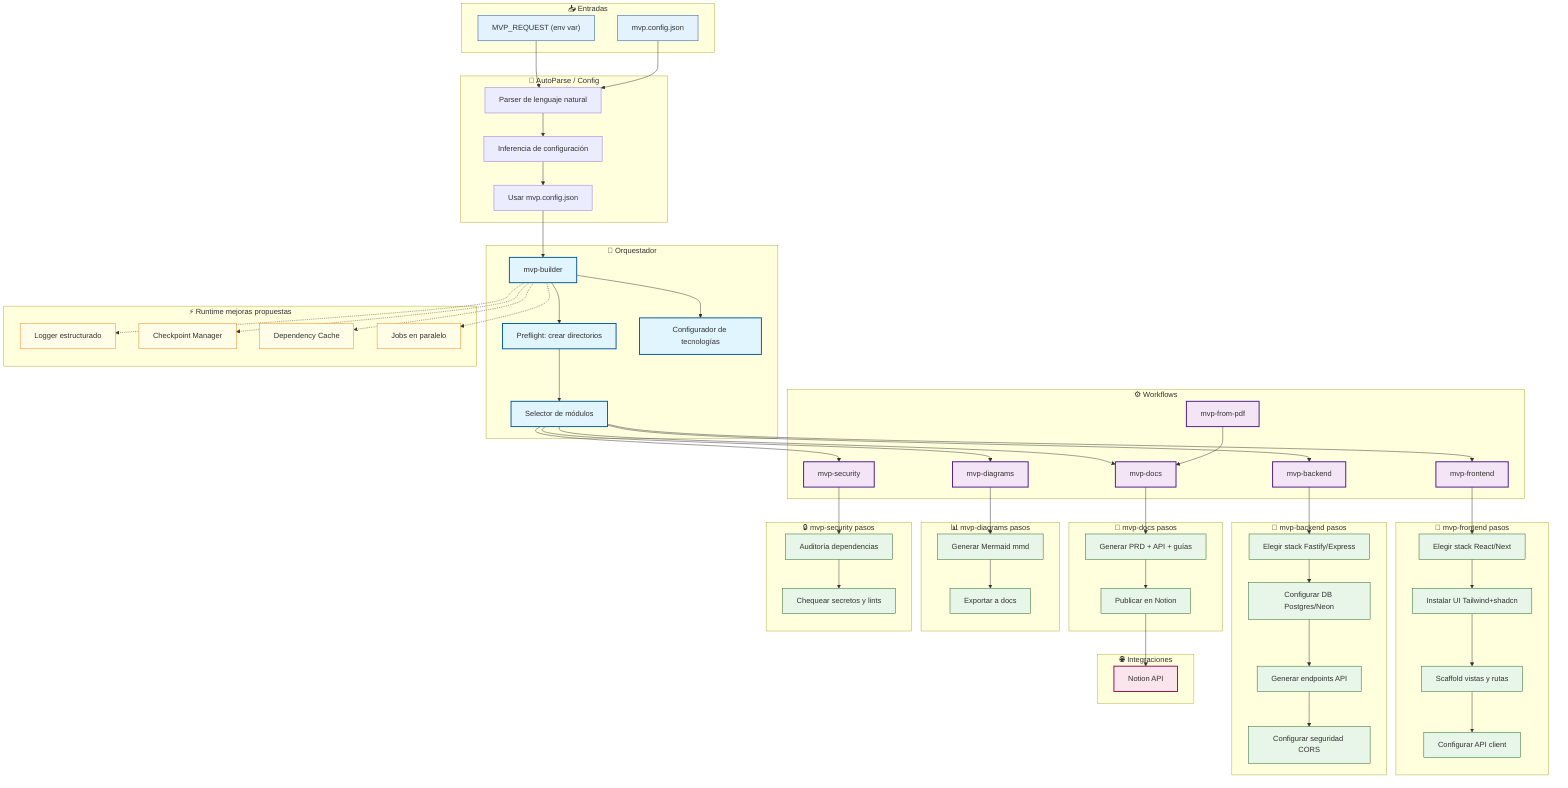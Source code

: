 graph TB
    subgraph inputs ["📥 Entradas"]
        I1["MVP_REQUEST (env var)"]
        I3["mvp.config.json"]
    end

    subgraph autoparse ["🧠 AutoParse / Config"]
        AP1["Parser de lenguaje natural"]
        AP2["Inferencia de configuración"]
        AP3["Usar mvp.config.json"]
    end

    subgraph orchestrator ["🎯 Orquestador"]
        B1["mvp-builder"]
        B2["Preflight: crear directorios"]
        B3["Selector de módulos"]
        B4["Configurador de tecnologías"]
    end

    subgraph workflows ["⚙️ Workflows"]
        WPDF["mvp-from-pdf"]
        WDOCS["mvp-docs"]
        WFE["mvp-frontend"]
        WBE["mvp-backend"]
        WDIAG["mvp-diagrams"]
        WSEC["mvp-security"]
    end

    subgraph docsSteps ["📝 mvp-docs pasos"]
        DOC1["Generar PRD + API + guías"]
        DOC2["Publicar en Notion"]
    end

    subgraph frontendSteps ["🎨 mvp-frontend pasos"]
        FE1["Elegir stack React/Next"]
        FE2["Instalar UI Tailwind+shadcn"]
        FE3["Scaffold vistas y rutas"]
        FE4["Configurar API client"]
    end

    subgraph backendSteps ["🔧 mvp-backend pasos"]
        BE1["Elegir stack Fastify/Express"]
        BE2["Configurar DB Postgres/Neon"]
        BE3["Generar endpoints API"]
        BE4["Configurar seguridad CORS"]
    end

    subgraph diagramSteps ["📊 mvp-diagrams pasos"]
        DG1["Generar Mermaid mmd"]
        DG2["Exportar a docs"]
    end

    subgraph securitySteps ["🔒 mvp-security pasos"]
        SC1["Auditoría dependencias"]
        SC2["Chequear secretos y lints"]
    end

    subgraph integrations ["🌐 Integraciones"]
        N1["Notion API"]
    end

    subgraph runtime ["⚡ Runtime mejoras propuestas"]
        LG["Logger estructurado"]
        CK["Checkpoint Manager"]
        DP["Dependency Cache"]
        PR["Jobs en paralelo"]
    end

    %% Flujo principal
    I1 --> AP1
    I3 --> AP1
    AP1 --> AP2
    AP2 --> AP3
    AP3 --> B1
    B1 --> B2
    B2 --> B3
    B1 --> B4

    %% Orquestador a workflows
    B3 --> WDOCS
    B3 --> WFE
    B3 --> WBE
    B3 --> WDIAG
    B3 --> WSEC
    WPDF --> WDOCS

    %% Workflows a pasos internos
    WDOCS --> DOC1
    DOC1 --> DOC2
    DOC2 --> N1

    WFE --> FE1
    FE1 --> FE2
    FE2 --> FE3
    FE3 --> FE4

    WBE --> BE1
    BE1 --> BE2
    BE2 --> BE3
    BE3 --> BE4

    WDIAG --> DG1
    DG1 --> DG2

    WSEC --> SC1
    SC1 --> SC2

    %% Integraciones cruzadas

    %% Runtime mejoras
    B1 -.-> LG
    B1 -.-> CK
    B1 -.-> DP
    B1 -.-> PR

    %% Estilos
    classDef orchestratorStyle fill:#e1f5fe,stroke:#01579b,stroke-width:2px
    classDef moduleStyle fill:#f3e5f5,stroke:#4a148c,stroke-width:2px
    classDef stepStyle fill:#e8f5e9,stroke:#1b5e20,stroke-width:1px
    classDef artifactStyle fill:#fff3e0,stroke:#e65100,stroke-width:2px
    classDef externalStyle fill:#fce4ec,stroke:#880e4f,stroke-width:2px
    classDef inputStyle fill:#E3F2FD,stroke:#0D47A1,stroke-width:1px
    classDef runtimeStyle fill:#FFFDE7,stroke:#F57F17,stroke-width:1px

    class B1,B2,B3,B4 orchestratorStyle
    class WPDF,WDOCS,WFE,WBE,WDIAG,WSEC moduleStyle
    class DOC1,DOC2,FE1,FE2,FE3,FE4,BE1,BE2,BE3,BE4,DG1,DG2,SC1,SC2 stepStyle
    class N1 externalStyle
    class I1,I3 inputStyle
    class LG,CK,DP,PR runtimeStyle